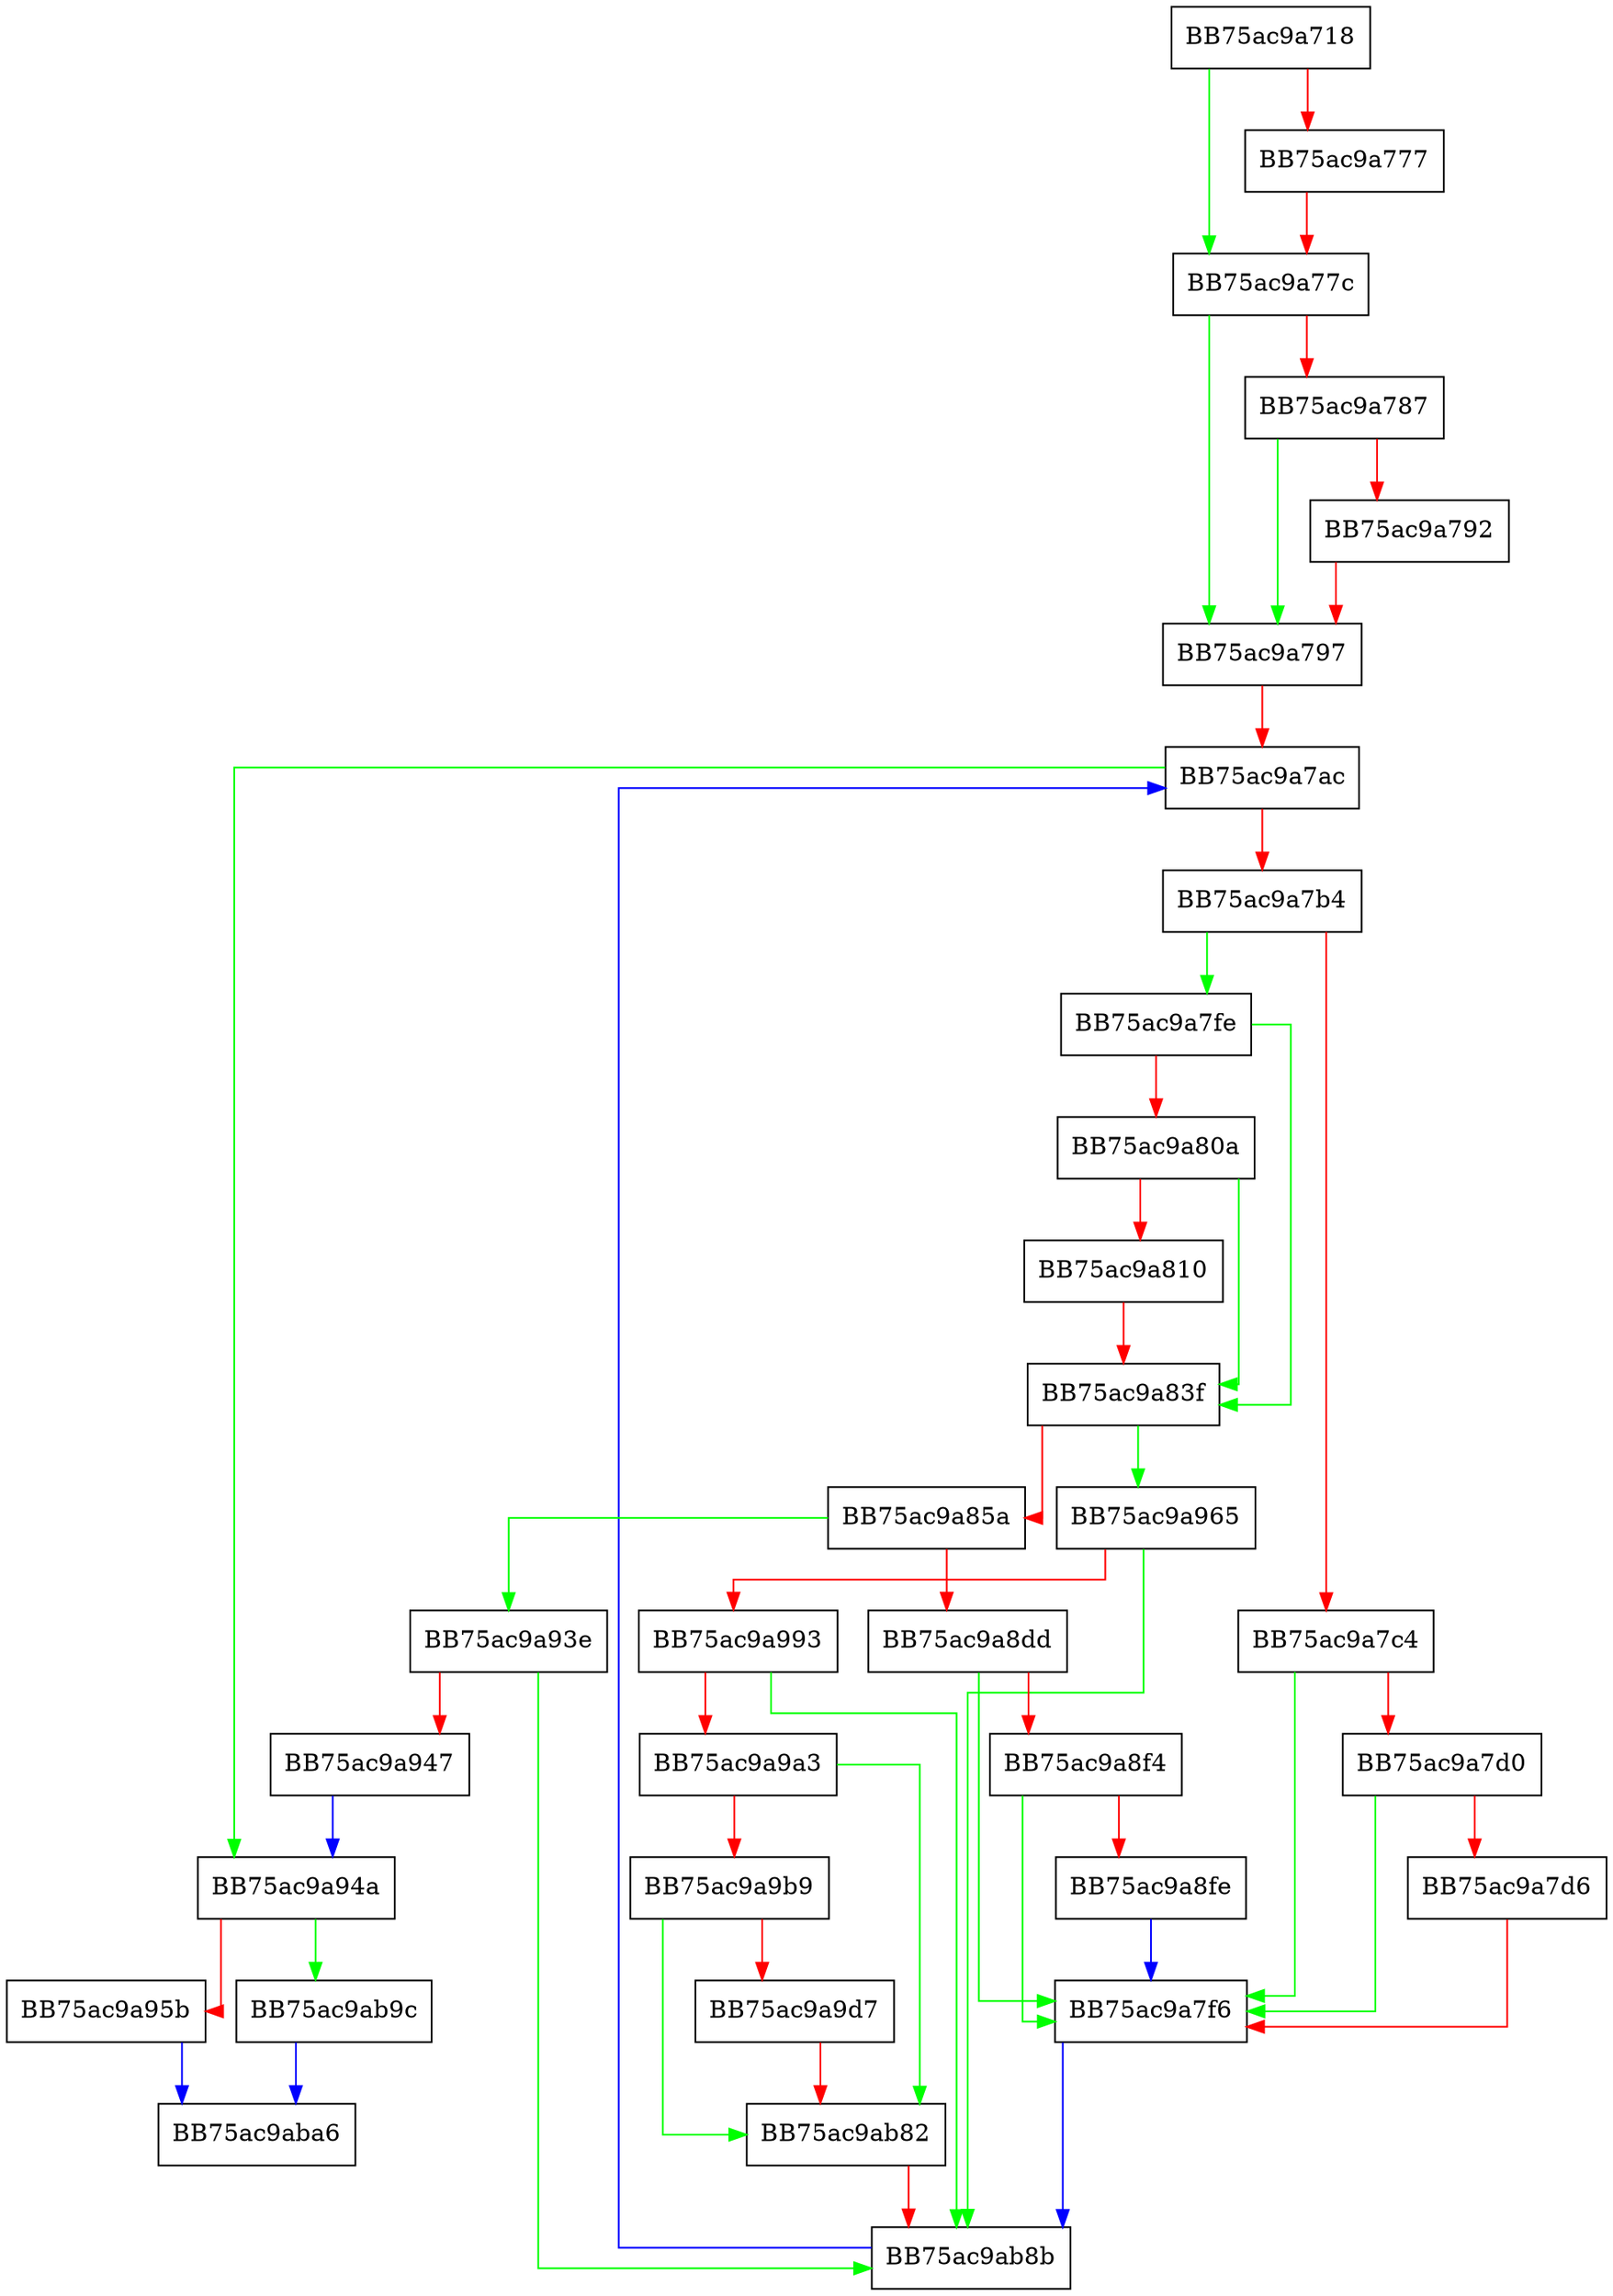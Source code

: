 digraph ScanName {
  node [shape="box"];
  graph [splines=ortho];
  BB75ac9a718 -> BB75ac9a77c [color="green"];
  BB75ac9a718 -> BB75ac9a777 [color="red"];
  BB75ac9a777 -> BB75ac9a77c [color="red"];
  BB75ac9a77c -> BB75ac9a797 [color="green"];
  BB75ac9a77c -> BB75ac9a787 [color="red"];
  BB75ac9a787 -> BB75ac9a797 [color="green"];
  BB75ac9a787 -> BB75ac9a792 [color="red"];
  BB75ac9a792 -> BB75ac9a797 [color="red"];
  BB75ac9a797 -> BB75ac9a7ac [color="red"];
  BB75ac9a7ac -> BB75ac9a94a [color="green"];
  BB75ac9a7ac -> BB75ac9a7b4 [color="red"];
  BB75ac9a7b4 -> BB75ac9a7fe [color="green"];
  BB75ac9a7b4 -> BB75ac9a7c4 [color="red"];
  BB75ac9a7c4 -> BB75ac9a7f6 [color="green"];
  BB75ac9a7c4 -> BB75ac9a7d0 [color="red"];
  BB75ac9a7d0 -> BB75ac9a7f6 [color="green"];
  BB75ac9a7d0 -> BB75ac9a7d6 [color="red"];
  BB75ac9a7d6 -> BB75ac9a7f6 [color="red"];
  BB75ac9a7f6 -> BB75ac9ab8b [color="blue"];
  BB75ac9a7fe -> BB75ac9a83f [color="green"];
  BB75ac9a7fe -> BB75ac9a80a [color="red"];
  BB75ac9a80a -> BB75ac9a83f [color="green"];
  BB75ac9a80a -> BB75ac9a810 [color="red"];
  BB75ac9a810 -> BB75ac9a83f [color="red"];
  BB75ac9a83f -> BB75ac9a965 [color="green"];
  BB75ac9a83f -> BB75ac9a85a [color="red"];
  BB75ac9a85a -> BB75ac9a93e [color="green"];
  BB75ac9a85a -> BB75ac9a8dd [color="red"];
  BB75ac9a8dd -> BB75ac9a7f6 [color="green"];
  BB75ac9a8dd -> BB75ac9a8f4 [color="red"];
  BB75ac9a8f4 -> BB75ac9a7f6 [color="green"];
  BB75ac9a8f4 -> BB75ac9a8fe [color="red"];
  BB75ac9a8fe -> BB75ac9a7f6 [color="blue"];
  BB75ac9a93e -> BB75ac9ab8b [color="green"];
  BB75ac9a93e -> BB75ac9a947 [color="red"];
  BB75ac9a947 -> BB75ac9a94a [color="blue"];
  BB75ac9a94a -> BB75ac9ab9c [color="green"];
  BB75ac9a94a -> BB75ac9a95b [color="red"];
  BB75ac9a95b -> BB75ac9aba6 [color="blue"];
  BB75ac9a965 -> BB75ac9ab8b [color="green"];
  BB75ac9a965 -> BB75ac9a993 [color="red"];
  BB75ac9a993 -> BB75ac9ab8b [color="green"];
  BB75ac9a993 -> BB75ac9a9a3 [color="red"];
  BB75ac9a9a3 -> BB75ac9ab82 [color="green"];
  BB75ac9a9a3 -> BB75ac9a9b9 [color="red"];
  BB75ac9a9b9 -> BB75ac9ab82 [color="green"];
  BB75ac9a9b9 -> BB75ac9a9d7 [color="red"];
  BB75ac9a9d7 -> BB75ac9ab82 [color="red"];
  BB75ac9ab82 -> BB75ac9ab8b [color="red"];
  BB75ac9ab8b -> BB75ac9a7ac [color="blue"];
  BB75ac9ab9c -> BB75ac9aba6 [color="blue"];
}